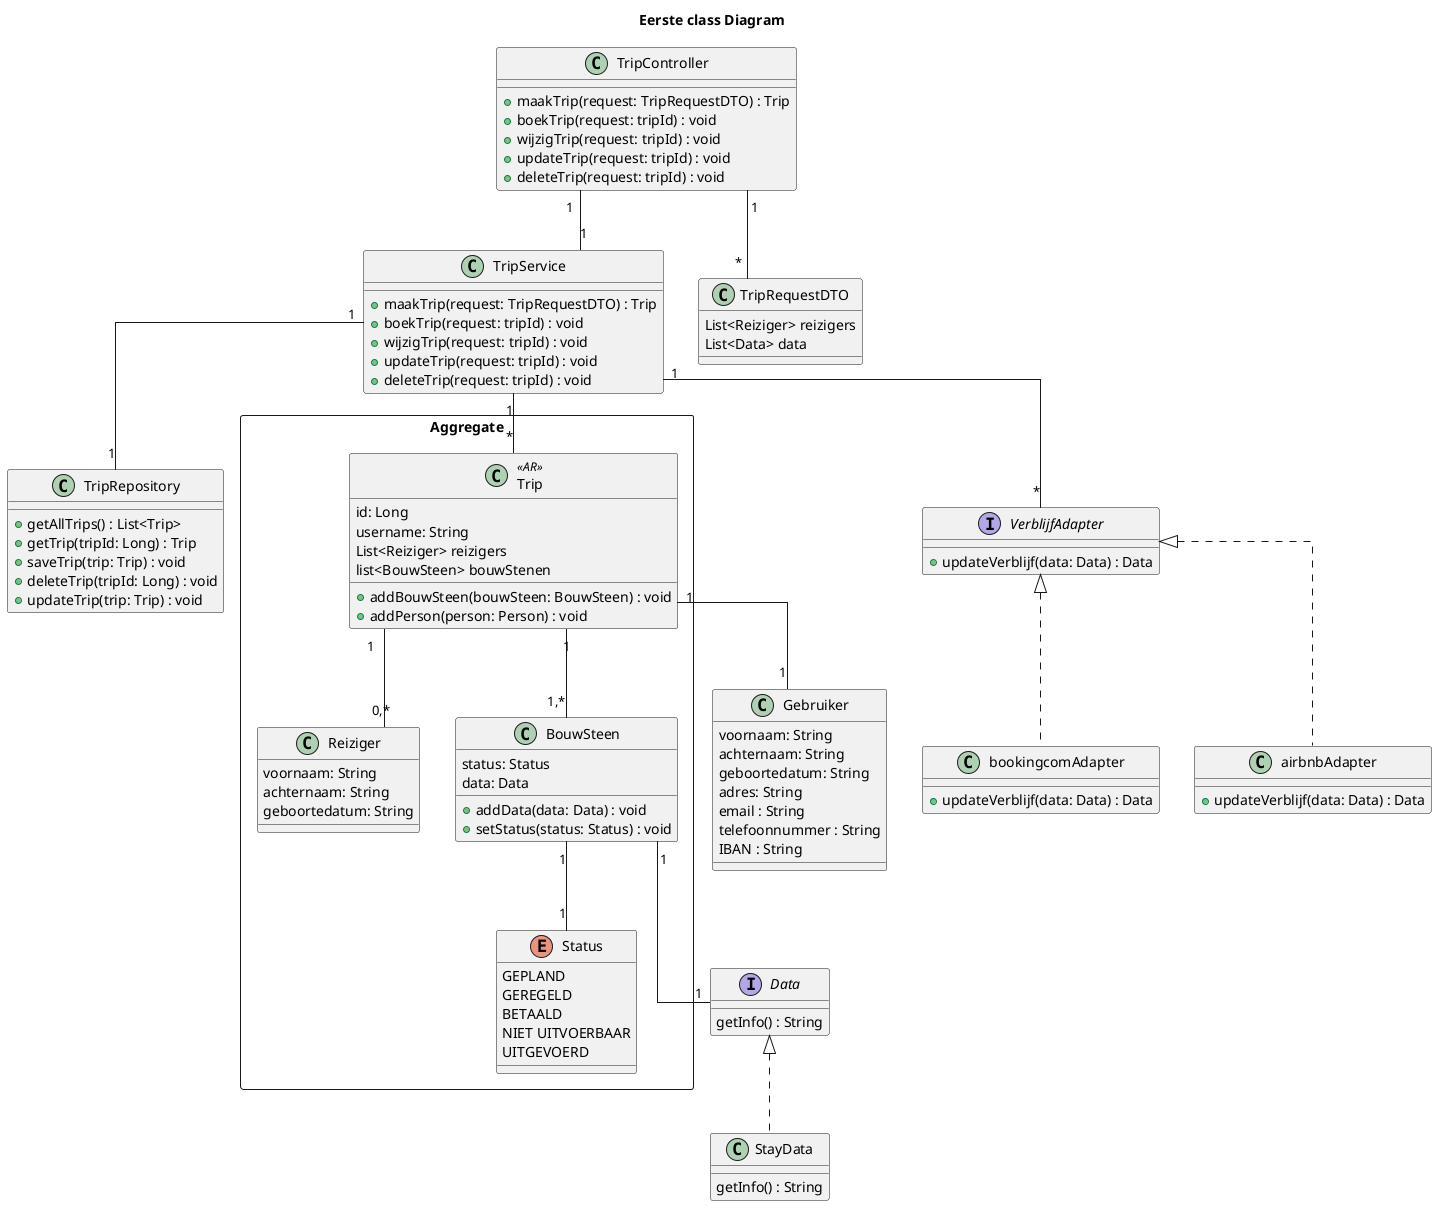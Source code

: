 @startuml
'https://plantuml.com/class-diagram
title Eerste class Diagram
skinparam linetype ortho

class TripController {
    +maakTrip(request: TripRequestDTO) : Trip
    +boekTrip(request: tripId) : void
    +wijzigTrip(request: tripId) : void
    +updateTrip(request: tripId) : void
    +deleteTrip(request: tripId) : void
}

class TripService {
    +maakTrip(request: TripRequestDTO) : Trip
    +boekTrip(request: tripId) : void
    +wijzigTrip(request: tripId) : void
    +updateTrip(request: tripId) : void
    +deleteTrip(request: tripId) : void

}

class TripRepository {
    +getAllTrips() : List<Trip>
    +getTrip(tripId: Long) : Trip
    +saveTrip(trip: Trip) : void
    +deleteTrip(tripId: Long) : void
    +updateTrip(trip: Trip) : void
}



class Gebruiker {
    voornaam: String
    achternaam: String
    geboortedatum: String
    adres: String
    email : String
    telefoonnummer : String
    IBAN : String
}

rectangle "Aggregate" {

class Trip <<AR>> {
    id: Long
    username: String
    List<Reiziger> reizigers
    list<BouwSteen> bouwStenen
    +addBouwSteen(bouwSteen: BouwSteen) : void
    +addPerson(person: Person) : void
}


class Reiziger {
    voornaam: String
    achternaam: String
    geboortedatum: String
}

class BouwSteen {
    status: Status
    data: Data
    +addData(data: Data) : void
    +setStatus(status: Status) : void
}

enum Status {
    GEPLAND
    GEREGELD
    BETAALD
    NIET UITVOERBAAR
    UITGEVOERD
}

}

interface Data {
  getInfo() : String
}

class StayData implements Data {
 getInfo() : String
}

interface VerblijfAdapter {
    +updateVerblijf(data: Data) : Data
}


class bookingcomAdapter implements VerblijfAdapter {
    +updateVerblijf(data: Data) : Data
}

class airbnbAdapter implements VerblijfAdapter {
    +updateVerblijf(data: Data) : Data
}



class TripRequestDTO {
    List<Reiziger> reizigers
    List<Data> data
}



TripController "1" -- "1" TripService
TripService "1" -- "1" TripRepository
TripController "1" -- "*" TripRequestDTO

TripService "1" -- "*" Trip
TripService "1" -- "*" VerblijfAdapter


BouwSteen "1" -- "1" Data
BouwSteen "1" -- "1" Status
Trip "1" -- "1,*" BouwSteen
Trip "1" -- "0,*" Reiziger
Trip "1" -- "1" Gebruiker




@enduml

